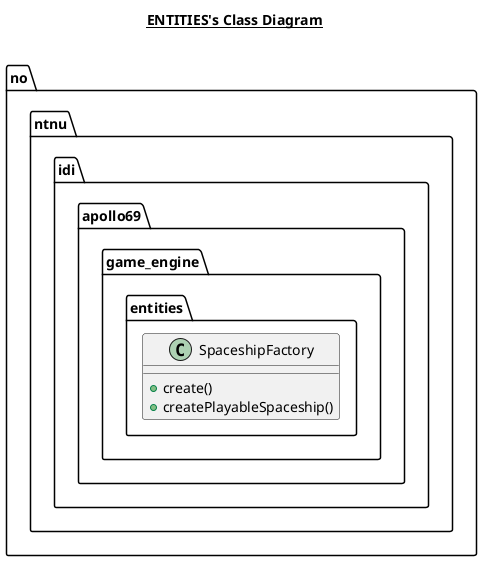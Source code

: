 @startuml

title __ENTITIES's Class Diagram__\n

        class no.ntnu.idi.apollo69.game_engine.entities.SpaceshipFactory {
            + create()
            + createPlayableSpaceship()
        }


@enduml

